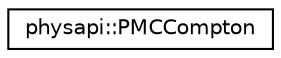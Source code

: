 digraph "Graphical Class Hierarchy"
{
 // LATEX_PDF_SIZE
  edge [fontname="Helvetica",fontsize="10",labelfontname="Helvetica",labelfontsize="10"];
  node [fontname="Helvetica",fontsize="10",shape=record];
  rankdir="LR";
  Node0 [label="physapi::PMCCompton",height=0.2,width=0.4,color="black", fillcolor="white", style="filled",URL="$classphysapi_1_1_p_m_c_compton.html",tooltip="Handles compton interactions with Monte Carlo methods."];
}
